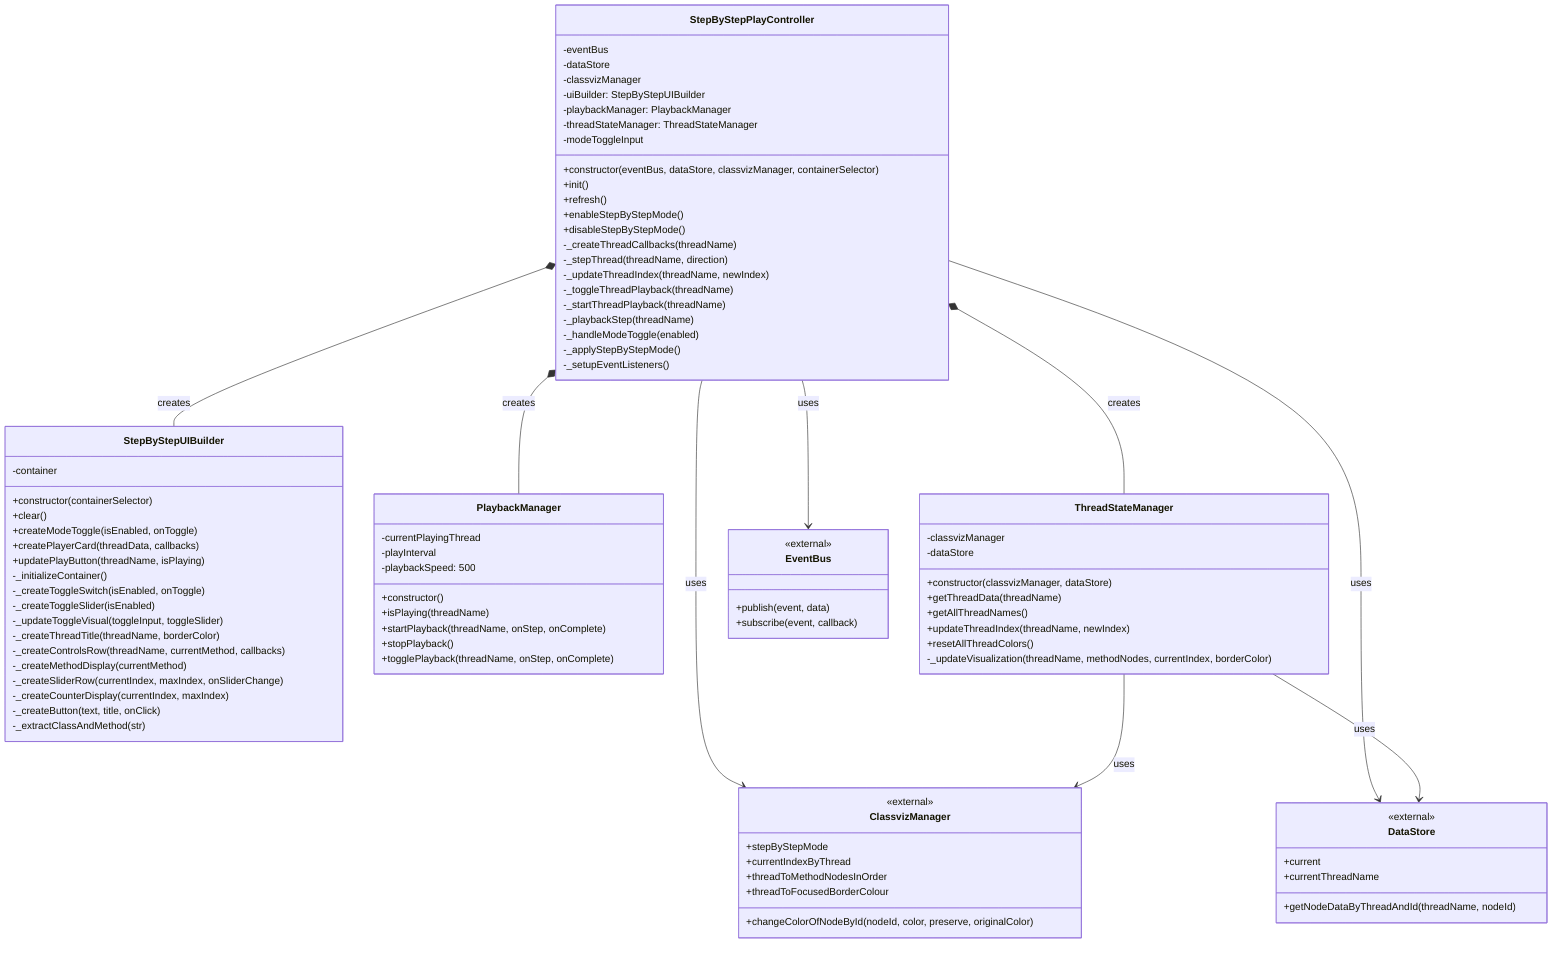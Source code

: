 classDiagram
    class StepByStepPlayController {
        -eventBus
        -dataStore
        -classvizManager
        -uiBuilder: StepByStepUIBuilder
        -playbackManager: PlaybackManager
        -threadStateManager: ThreadStateManager
        -modeToggleInput
        +constructor(eventBus, dataStore, classvizManager, containerSelector)
        +init()
        +refresh()
        +enableStepByStepMode()
        +disableStepByStepMode()
        -_createThreadCallbacks(threadName)
        -_stepThread(threadName, direction)
        -_updateThreadIndex(threadName, newIndex)
        -_toggleThreadPlayback(threadName)
        -_startThreadPlayback(threadName)
        -_playbackStep(threadName)
        -_handleModeToggle(enabled)
        -_applyStepByStepMode()
        -_setupEventListeners()
    }

    class StepByStepUIBuilder {
        -container
        +constructor(containerSelector)
        +clear()
        +createModeToggle(isEnabled, onToggle)
        +createPlayerCard(threadData, callbacks)
        +updatePlayButton(threadName, isPlaying)
        -_initializeContainer()
        -_createToggleSwitch(isEnabled, onToggle)
        -_createToggleSlider(isEnabled)
        -_updateToggleVisual(toggleInput, toggleSlider)
        -_createThreadTitle(threadName, borderColor)
        -_createControlsRow(threadName, currentMethod, callbacks)
        -_createMethodDisplay(currentMethod)
        -_createSliderRow(currentIndex, maxIndex, onSliderChange)
        -_createCounterDisplay(currentIndex, maxIndex)
        -_createButton(text, title, onClick)
        -_extractClassAndMethod(str)
    }

    class PlaybackManager {
        -currentPlayingThread
        -playInterval
        -playbackSpeed: 500
        +constructor()
        +isPlaying(threadName)
        +startPlayback(threadName, onStep, onComplete)
        +stopPlayback()
        +togglePlayback(threadName, onStep, onComplete)
    }

    class ThreadStateManager {
        -classvizManager
        -dataStore
        +constructor(classvizManager, dataStore)
        +getThreadData(threadName)
        +getAllThreadNames()
        +updateThreadIndex(threadName, newIndex)
        +resetAllThreadColors()
        -_updateVisualization(threadName, methodNodes, currentIndex, borderColor)
    }

    class EventBus {
        <<external>>
        +publish(event, data)
        +subscribe(event, callback)
    }

    class DataStore {
        <<external>>
        +current
        +currentThreadName
        +getNodeDataByThreadAndId(threadName, nodeId)
    }

    class ClassvizManager {
        <<external>>
        +stepByStepMode
        +currentIndexByThread
        +threadToMethodNodesInOrder
        +threadToFocusedBorderColour
        +changeColorOfNodeById(nodeId, color, preserve, originalColor)
    }

    %% Composition relationships
    StepByStepPlayController *-- StepByStepUIBuilder : creates
    StepByStepPlayController *-- PlaybackManager : creates
    StepByStepPlayController *-- ThreadStateManager : creates

    %% Dependency relationships
    StepByStepPlayController --> EventBus : uses
    StepByStepPlayController --> DataStore : uses
    StepByStepPlayController --> ClassvizManager : uses
    ThreadStateManager --> ClassvizManager : uses
    ThreadStateManager --> DataStore : uses